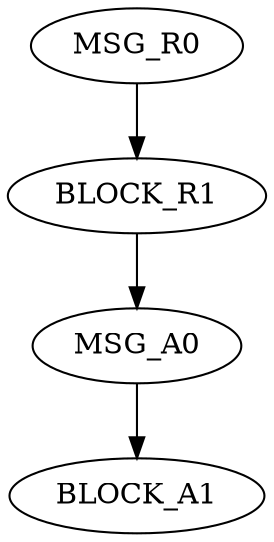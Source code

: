 digraph g {
name="Safe2RemoveExample2";
graph []
edge  [type="defdst"]
node  [cpu="0"];
//Dependency on own pattern but not outgoing
  MSG_R0    [type="tmsg",  pattern="R", patentry="true", toffs  = 0, fid=1, gid=4048, evtno=2, par="0"];
  BLOCK_R1  [type="block", pattern="R", patexit="true",  tperiod=100000000, qlo="1"];
  MSG_R0 -> BLOCK_R1 -> MSG_A0 ;

  MSG_A0    [type="tmsg",  pattern="A", patentry="true", toffs  = 0, fid=1, gid=4048, evtno=1, par="0"];
  BLOCK_A1  [type="block", pattern="A", patexit="true",  tperiod=100000000, qlo="1"];  
  MSG_A0 -> BLOCK_A1;

}
